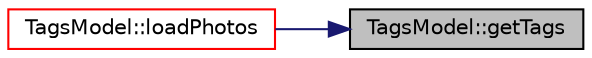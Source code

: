 digraph "TagsModel::getTags"
{
 // LATEX_PDF_SIZE
  edge [fontname="Helvetica",fontsize="10",labelfontname="Helvetica",labelfontsize="10"];
  node [fontname="Helvetica",fontsize="10",shape=record];
  rankdir="RL";
  Node1 [label="TagsModel::getTags",height=0.2,width=0.4,color="black", fillcolor="grey75", style="filled", fontcolor="black",tooltip=" "];
  Node1 -> Node2 [dir="back",color="midnightblue",fontsize="10",style="solid",fontname="Helvetica"];
  Node2 [label="TagsModel::loadPhotos",height=0.2,width=0.4,color="red", fillcolor="white", style="filled",URL="$class_tags_model.html#a005b3a8e153bcc5222505a189bcf95b5",tooltip=" "];
}
